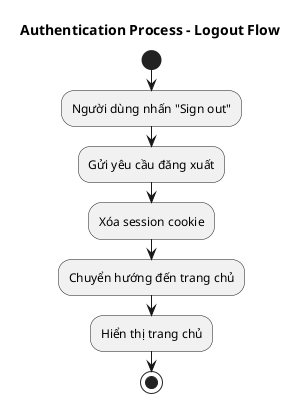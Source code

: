 @startuml
title Authentication Process - Logout Flow

start
:Người dùng nhấn "Sign out";
:Gửi yêu cầu đăng xuất;
:Xóa session cookie;
:Chuyển hướng đến trang chủ;
:Hiển thị trang chủ;
stop

@enduml